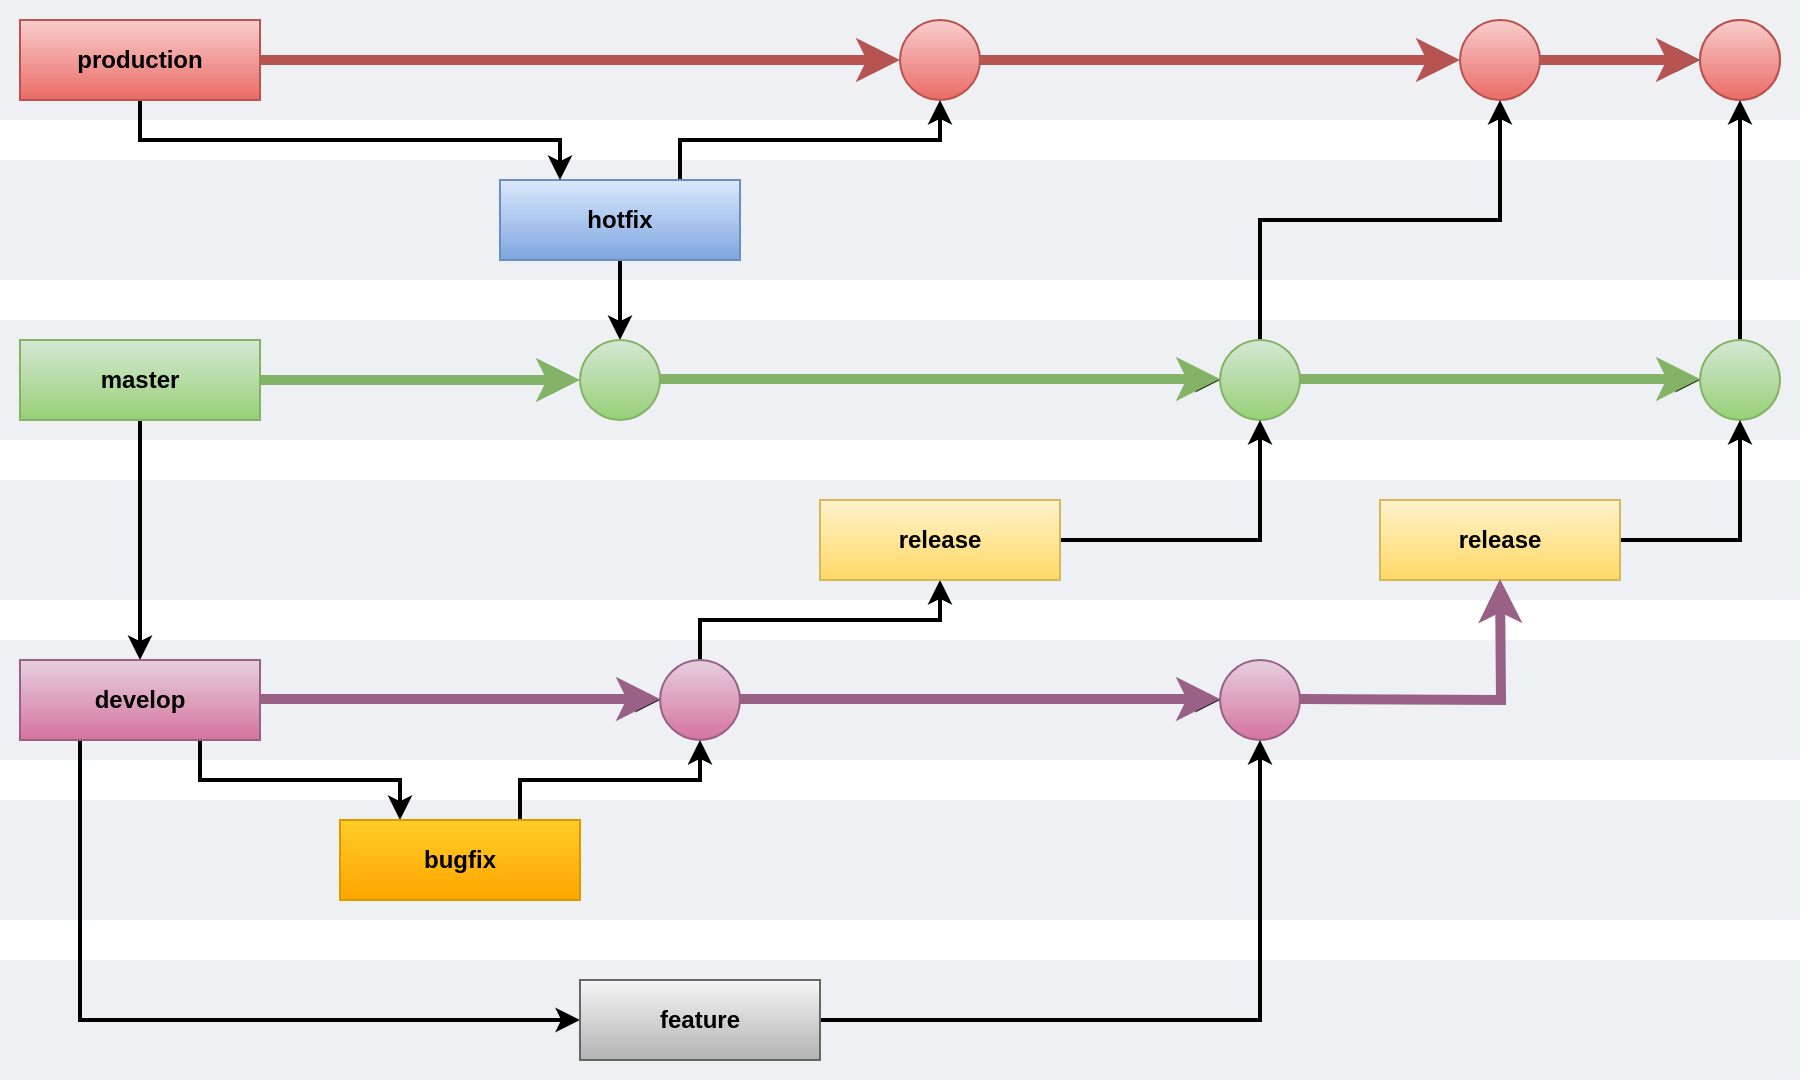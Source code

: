 <mxfile version="15.6.0" type="device"><diagram id="qq0F1tmvk6fEEs0AphSG" name="Page-1"><mxGraphModel dx="2272" dy="1829" grid="1" gridSize="10" guides="1" tooltips="1" connect="1" arrows="1" fold="1" page="1" pageScale="1" pageWidth="850" pageHeight="1100" math="0" shadow="0"><root><mxCell id="0"/><mxCell id="1" parent="0"/><mxCell id="VnrEtIwrlLiTd0tLUUzI-50" value="" style="fillColor=#EFF0F3;strokeColor=none;dashed=0;verticalAlign=top;fontStyle=1;fontColor=#232F3D;" parent="1" vertex="1"><mxGeometry x="-90" y="-50" width="900" height="60" as="geometry"/></mxCell><mxCell id="VnrEtIwrlLiTd0tLUUzI-49" value="" style="fillColor=#EFF0F3;strokeColor=none;dashed=0;verticalAlign=top;fontStyle=1;fontColor=#232F3D;" parent="1" vertex="1"><mxGeometry x="-90" y="30" width="900" height="60" as="geometry"/></mxCell><mxCell id="VnrEtIwrlLiTd0tLUUzI-48" value="" style="fillColor=#EFF0F3;strokeColor=none;dashed=0;verticalAlign=top;fontStyle=1;fontColor=#232F3D;" parent="1" vertex="1"><mxGeometry x="-90" y="430" width="900" height="60" as="geometry"/></mxCell><mxCell id="VnrEtIwrlLiTd0tLUUzI-43" value="" style="fillColor=#EFF0F3;strokeColor=none;dashed=0;verticalAlign=top;fontStyle=1;fontColor=#232F3D;" parent="1" vertex="1"><mxGeometry x="-90" y="350" width="900" height="60" as="geometry"/></mxCell><mxCell id="VnrEtIwrlLiTd0tLUUzI-42" value="" style="fillColor=#EFF0F3;strokeColor=none;dashed=0;verticalAlign=top;fontStyle=1;fontColor=#232F3D;" parent="1" vertex="1"><mxGeometry x="-90" y="110" width="900" height="60" as="geometry"/></mxCell><mxCell id="VnrEtIwrlLiTd0tLUUzI-39" value="" style="fillColor=#EFF0F3;strokeColor=none;dashed=0;verticalAlign=top;fontStyle=1;fontColor=#232F3D;" parent="1" vertex="1"><mxGeometry x="-90" y="190" width="900" height="60" as="geometry"/></mxCell><mxCell id="VnrEtIwrlLiTd0tLUUzI-38" value="" style="fillColor=#EFF0F3;strokeColor=none;dashed=0;verticalAlign=top;fontStyle=1;fontColor=#232F3D;" parent="1" vertex="1"><mxGeometry x="-90" y="270" width="900" height="60" as="geometry"/></mxCell><mxCell id="VnrEtIwrlLiTd0tLUUzI-3" style="edgeStyle=orthogonalEdgeStyle;rounded=0;orthogonalLoop=1;jettySize=auto;html=1;strokeWidth=5;startArrow=none;exitX=1;exitY=0.5;exitDx=0;exitDy=0;entryX=0;entryY=0.5;entryDx=0;entryDy=0;fillColor=#d5e8d4;gradientColor=#97d077;strokeColor=#82b366;fontStyle=1" parent="1" source="VnrEtIwrlLiTd0tLUUzI-1" target="VnrEtIwrlLiTd0tLUUzI-12" edge="1"><mxGeometry relative="1" as="geometry"><mxPoint x="150" y="190" as="sourcePoint"/><mxPoint x="120" y="210" as="targetPoint"/></mxGeometry></mxCell><mxCell id="VnrEtIwrlLiTd0tLUUzI-18" style="edgeStyle=orthogonalEdgeStyle;rounded=0;orthogonalLoop=1;jettySize=auto;html=1;entryX=0.5;entryY=0;entryDx=0;entryDy=0;strokeWidth=2;exitX=0.5;exitY=1;exitDx=0;exitDy=0;fontStyle=1" parent="1" source="VnrEtIwrlLiTd0tLUUzI-1" target="VnrEtIwrlLiTd0tLUUzI-5" edge="1"><mxGeometry relative="1" as="geometry"/></mxCell><mxCell id="VnrEtIwrlLiTd0tLUUzI-1" value="master" style="rounded=0;whiteSpace=wrap;html=1;fillColor=#d5e8d4;gradientColor=#97d077;strokeColor=#82b366;fontStyle=1" parent="1" vertex="1"><mxGeometry x="-80" y="120" width="120" height="40" as="geometry"/></mxCell><mxCell id="VnrEtIwrlLiTd0tLUUzI-11" style="edgeStyle=orthogonalEdgeStyle;rounded=0;orthogonalLoop=1;jettySize=auto;html=1;entryX=0.5;entryY=1;entryDx=0;entryDy=0;exitX=0.75;exitY=0;exitDx=0;exitDy=0;strokeWidth=2;fontStyle=1" parent="1" source="VnrEtIwrlLiTd0tLUUzI-4" target="VnrEtIwrlLiTd0tLUUzI-8" edge="1"><mxGeometry relative="1" as="geometry"/></mxCell><mxCell id="VnrEtIwrlLiTd0tLUUzI-35" style="edgeStyle=orthogonalEdgeStyle;rounded=0;orthogonalLoop=1;jettySize=auto;html=1;entryX=0.5;entryY=0;entryDx=0;entryDy=0;strokeWidth=2;fontStyle=1" parent="1" source="VnrEtIwrlLiTd0tLUUzI-4" target="VnrEtIwrlLiTd0tLUUzI-12" edge="1"><mxGeometry relative="1" as="geometry"/></mxCell><mxCell id="VnrEtIwrlLiTd0tLUUzI-4" value="hotfix" style="rounded=0;whiteSpace=wrap;html=1;fillColor=#dae8fc;gradientColor=#7ea6e0;strokeColor=#6c8ebf;fontStyle=1" parent="1" vertex="1"><mxGeometry x="160" y="40" width="120" height="40" as="geometry"/></mxCell><mxCell id="VnrEtIwrlLiTd0tLUUzI-20" style="edgeStyle=orthogonalEdgeStyle;rounded=0;orthogonalLoop=1;jettySize=auto;html=1;strokeWidth=2;exitX=0.75;exitY=1;exitDx=0;exitDy=0;entryX=0.25;entryY=0;entryDx=0;entryDy=0;fontStyle=1" parent="1" source="VnrEtIwrlLiTd0tLUUzI-5" target="VnrEtIwrlLiTd0tLUUzI-19" edge="1"><mxGeometry relative="1" as="geometry"/></mxCell><mxCell id="VnrEtIwrlLiTd0tLUUzI-22" style="edgeStyle=orthogonalEdgeStyle;rounded=0;orthogonalLoop=1;jettySize=auto;html=1;entryX=0;entryY=0.5;entryDx=0;entryDy=0;strokeWidth=2;fontStyle=1" parent="1" source="VnrEtIwrlLiTd0tLUUzI-5" target="VnrEtIwrlLiTd0tLUUzI-21" edge="1"><mxGeometry relative="1" as="geometry"/></mxCell><mxCell id="VnrEtIwrlLiTd0tLUUzI-25" style="edgeStyle=orthogonalEdgeStyle;rounded=0;orthogonalLoop=1;jettySize=auto;html=1;entryX=0;entryY=0.5;entryDx=0;entryDy=0;strokeWidth=2;exitX=0.25;exitY=1;exitDx=0;exitDy=0;fontStyle=1" parent="1" source="VnrEtIwrlLiTd0tLUUzI-5" target="VnrEtIwrlLiTd0tLUUzI-24" edge="1"><mxGeometry relative="1" as="geometry"><Array as="points"><mxPoint x="-50" y="460"/></Array></mxGeometry></mxCell><mxCell id="VnrEtIwrlLiTd0tLUUzI-5" value="develop" style="rounded=0;whiteSpace=wrap;html=1;fillColor=#e6d0de;gradientColor=#d5739d;strokeColor=#996185;fontStyle=1" parent="1" vertex="1"><mxGeometry x="-80" y="280" width="120" height="40" as="geometry"/></mxCell><mxCell id="VnrEtIwrlLiTd0tLUUzI-9" style="edgeStyle=orthogonalEdgeStyle;rounded=0;orthogonalLoop=1;jettySize=auto;html=1;entryX=0;entryY=0.5;entryDx=0;entryDy=0;strokeWidth=5;fillColor=#f8cecc;gradientColor=#ea6b66;strokeColor=#b85450;fontStyle=1" parent="1" source="VnrEtIwrlLiTd0tLUUzI-6" target="VnrEtIwrlLiTd0tLUUzI-8" edge="1"><mxGeometry relative="1" as="geometry"/></mxCell><mxCell id="VnrEtIwrlLiTd0tLUUzI-10" style="edgeStyle=orthogonalEdgeStyle;rounded=0;orthogonalLoop=1;jettySize=auto;html=1;entryX=0.25;entryY=0;entryDx=0;entryDy=0;exitX=0.5;exitY=1;exitDx=0;exitDy=0;strokeWidth=2;fontStyle=1" parent="1" source="VnrEtIwrlLiTd0tLUUzI-6" target="VnrEtIwrlLiTd0tLUUzI-4" edge="1"><mxGeometry relative="1" as="geometry"/></mxCell><mxCell id="VnrEtIwrlLiTd0tLUUzI-6" value="production" style="rounded=0;whiteSpace=wrap;html=1;fillColor=#f8cecc;gradientColor=#ea6b66;strokeColor=#b85450;fontStyle=1" parent="1" vertex="1"><mxGeometry x="-80" y="-40" width="120" height="40" as="geometry"/></mxCell><mxCell id="VnrEtIwrlLiTd0tLUUzI-15" style="edgeStyle=orthogonalEdgeStyle;rounded=0;orthogonalLoop=1;jettySize=auto;html=1;entryX=0;entryY=0.5;entryDx=0;entryDy=0;strokeWidth=5;fillColor=#f8cecc;gradientColor=#ea6b66;strokeColor=#b85450;fontStyle=1" parent="1" source="VnrEtIwrlLiTd0tLUUzI-8" target="VnrEtIwrlLiTd0tLUUzI-14" edge="1"><mxGeometry relative="1" as="geometry"/></mxCell><mxCell id="VnrEtIwrlLiTd0tLUUzI-8" value="" style="ellipse;whiteSpace=wrap;html=1;aspect=fixed;fillColor=#f8cecc;gradientColor=#ea6b66;strokeColor=#b85450;fontStyle=1" parent="1" vertex="1"><mxGeometry x="360" y="-40" width="40" height="40" as="geometry"/></mxCell><mxCell id="VnrEtIwrlLiTd0tLUUzI-17" style="edgeStyle=orthogonalEdgeStyle;rounded=0;orthogonalLoop=1;jettySize=auto;html=1;entryX=0;entryY=0.5;entryDx=0;entryDy=0;strokeWidth=2;fontStyle=1" parent="1" source="VnrEtIwrlLiTd0tLUUzI-12" target="VnrEtIwrlLiTd0tLUUzI-13" edge="1"><mxGeometry relative="1" as="geometry"/></mxCell><mxCell id="VnrEtIwrlLiTd0tLUUzI-16" style="edgeStyle=orthogonalEdgeStyle;rounded=0;orthogonalLoop=1;jettySize=auto;html=1;strokeWidth=2;exitX=0.5;exitY=0;exitDx=0;exitDy=0;fontStyle=1" parent="1" source="VnrEtIwrlLiTd0tLUUzI-13" target="VnrEtIwrlLiTd0tLUUzI-14" edge="1"><mxGeometry relative="1" as="geometry"/></mxCell><mxCell id="VnrEtIwrlLiTd0tLUUzI-36" style="edgeStyle=orthogonalEdgeStyle;rounded=0;orthogonalLoop=1;jettySize=auto;html=1;entryX=0;entryY=0.5;entryDx=0;entryDy=0;strokeWidth=2;fontStyle=1" parent="1" source="VnrEtIwrlLiTd0tLUUzI-13" target="VnrEtIwrlLiTd0tLUUzI-33" edge="1"><mxGeometry relative="1" as="geometry"/></mxCell><mxCell id="VnrEtIwrlLiTd0tLUUzI-13" value="" style="ellipse;whiteSpace=wrap;html=1;aspect=fixed;fillColor=#d5e8d4;gradientColor=#97d077;strokeColor=#82b366;fontStyle=1" parent="1" vertex="1"><mxGeometry x="520" y="120" width="40" height="40" as="geometry"/></mxCell><mxCell id="VnrEtIwrlLiTd0tLUUzI-54" style="edgeStyle=orthogonalEdgeStyle;rounded=0;orthogonalLoop=1;jettySize=auto;html=1;entryX=0;entryY=0.5;entryDx=0;entryDy=0;strokeWidth=2;fontStyle=1" parent="1" source="VnrEtIwrlLiTd0tLUUzI-14" target="VnrEtIwrlLiTd0tLUUzI-52" edge="1"><mxGeometry relative="1" as="geometry"/></mxCell><mxCell id="setid46AZ5_Y7ebmjQQA-10" value="" style="edgeStyle=orthogonalEdgeStyle;rounded=0;orthogonalLoop=1;jettySize=auto;html=1;strokeWidth=5;fillColor=#f8cecc;gradientColor=#ea6b66;strokeColor=#b85450;fontStyle=1" edge="1" parent="1" source="VnrEtIwrlLiTd0tLUUzI-14" target="setid46AZ5_Y7ebmjQQA-9"><mxGeometry relative="1" as="geometry"/></mxCell><mxCell id="VnrEtIwrlLiTd0tLUUzI-14" value="" style="ellipse;whiteSpace=wrap;html=1;aspect=fixed;fillColor=#f8cecc;gradientColor=#ea6b66;strokeColor=#b85450;fontStyle=1" parent="1" vertex="1"><mxGeometry x="640" y="-40" width="40" height="40" as="geometry"/></mxCell><mxCell id="VnrEtIwrlLiTd0tLUUzI-23" style="edgeStyle=orthogonalEdgeStyle;rounded=0;orthogonalLoop=1;jettySize=auto;html=1;entryX=0.5;entryY=1;entryDx=0;entryDy=0;strokeWidth=2;exitX=0.75;exitY=0;exitDx=0;exitDy=0;fontStyle=1" parent="1" source="VnrEtIwrlLiTd0tLUUzI-19" target="VnrEtIwrlLiTd0tLUUzI-21" edge="1"><mxGeometry relative="1" as="geometry"/></mxCell><mxCell id="VnrEtIwrlLiTd0tLUUzI-19" value="bugfix" style="rounded=0;whiteSpace=wrap;html=1;fillColor=#ffcd28;gradientColor=#ffa500;strokeColor=#d79b00;fontStyle=1" parent="1" vertex="1"><mxGeometry x="80" y="360" width="120" height="40" as="geometry"/></mxCell><mxCell id="VnrEtIwrlLiTd0tLUUzI-28" style="edgeStyle=orthogonalEdgeStyle;rounded=0;orthogonalLoop=1;jettySize=auto;html=1;entryX=0;entryY=0.5;entryDx=0;entryDy=0;strokeWidth=2;fontStyle=1" parent="1" source="VnrEtIwrlLiTd0tLUUzI-21" target="VnrEtIwrlLiTd0tLUUzI-26" edge="1"><mxGeometry relative="1" as="geometry"/></mxCell><mxCell id="VnrEtIwrlLiTd0tLUUzI-31" style="edgeStyle=orthogonalEdgeStyle;rounded=0;orthogonalLoop=1;jettySize=auto;html=1;entryX=0.5;entryY=1;entryDx=0;entryDy=0;strokeWidth=2;exitX=0.5;exitY=0;exitDx=0;exitDy=0;fontStyle=1" parent="1" source="VnrEtIwrlLiTd0tLUUzI-21" target="VnrEtIwrlLiTd0tLUUzI-30" edge="1"><mxGeometry relative="1" as="geometry"/></mxCell><mxCell id="VnrEtIwrlLiTd0tLUUzI-21" value="" style="ellipse;whiteSpace=wrap;html=1;aspect=fixed;fillColor=#e6d0de;gradientColor=#d5739d;strokeColor=#996185;fontStyle=1" parent="1" vertex="1"><mxGeometry x="240" y="280" width="40" height="40" as="geometry"/></mxCell><mxCell id="VnrEtIwrlLiTd0tLUUzI-27" style="edgeStyle=orthogonalEdgeStyle;rounded=0;orthogonalLoop=1;jettySize=auto;html=1;entryX=0.5;entryY=1;entryDx=0;entryDy=0;strokeWidth=2;exitX=1;exitY=0.5;exitDx=0;exitDy=0;fontStyle=1" parent="1" source="VnrEtIwrlLiTd0tLUUzI-24" target="VnrEtIwrlLiTd0tLUUzI-26" edge="1"><mxGeometry relative="1" as="geometry"><mxPoint x="440" y="500" as="sourcePoint"/><Array as="points"><mxPoint x="540" y="460"/></Array></mxGeometry></mxCell><mxCell id="VnrEtIwrlLiTd0tLUUzI-24" value="feature" style="rounded=0;whiteSpace=wrap;html=1;fillColor=#f5f5f5;gradientColor=#b3b3b3;strokeColor=#666666;fontStyle=1" parent="1" vertex="1"><mxGeometry x="200" y="440" width="120" height="40" as="geometry"/></mxCell><mxCell id="setid46AZ5_Y7ebmjQQA-3" style="edgeStyle=orthogonalEdgeStyle;rounded=0;orthogonalLoop=1;jettySize=auto;html=1;entryX=0.5;entryY=1;entryDx=0;entryDy=0;strokeWidth=2;fontStyle=1" edge="1" parent="1" source="VnrEtIwrlLiTd0tLUUzI-26" target="setid46AZ5_Y7ebmjQQA-1"><mxGeometry relative="1" as="geometry"/></mxCell><mxCell id="VnrEtIwrlLiTd0tLUUzI-26" value="" style="ellipse;whiteSpace=wrap;html=1;aspect=fixed;fillColor=#e6d0de;gradientColor=#d5739d;strokeColor=#996185;fontStyle=1" parent="1" vertex="1"><mxGeometry x="520" y="280" width="40" height="40" as="geometry"/></mxCell><mxCell id="VnrEtIwrlLiTd0tLUUzI-32" style="edgeStyle=orthogonalEdgeStyle;rounded=0;orthogonalLoop=1;jettySize=auto;html=1;entryX=0.5;entryY=1;entryDx=0;entryDy=0;strokeWidth=2;exitX=1;exitY=0.5;exitDx=0;exitDy=0;fontStyle=1" parent="1" source="VnrEtIwrlLiTd0tLUUzI-30" target="VnrEtIwrlLiTd0tLUUzI-13" edge="1"><mxGeometry relative="1" as="geometry"/></mxCell><mxCell id="VnrEtIwrlLiTd0tLUUzI-30" value="release" style="rounded=0;whiteSpace=wrap;html=1;fillColor=#fff2cc;gradientColor=#ffd966;strokeColor=#d6b656;fontStyle=1" parent="1" vertex="1"><mxGeometry x="320" y="200" width="120" height="40" as="geometry"/></mxCell><mxCell id="VnrEtIwrlLiTd0tLUUzI-53" style="edgeStyle=orthogonalEdgeStyle;rounded=0;orthogonalLoop=1;jettySize=auto;html=1;entryX=0.5;entryY=1;entryDx=0;entryDy=0;strokeWidth=2;fontStyle=1" parent="1" source="VnrEtIwrlLiTd0tLUUzI-33" target="VnrEtIwrlLiTd0tLUUzI-52" edge="1"><mxGeometry relative="1" as="geometry"/></mxCell><mxCell id="VnrEtIwrlLiTd0tLUUzI-33" value="" style="ellipse;whiteSpace=wrap;html=1;aspect=fixed;fillColor=#d5e8d4;gradientColor=#97d077;strokeColor=#82b366;fontStyle=1" parent="1" vertex="1"><mxGeometry x="760" y="120" width="40" height="40" as="geometry"/></mxCell><mxCell id="VnrEtIwrlLiTd0tLUUzI-12" value="" style="ellipse;whiteSpace=wrap;html=1;aspect=fixed;fillColor=#d5e8d4;gradientColor=#97d077;strokeColor=#82b366;fontStyle=1" parent="1" vertex="1"><mxGeometry x="200" y="120" width="40" height="40" as="geometry"/></mxCell><mxCell id="VnrEtIwrlLiTd0tLUUzI-52" value="" style="ellipse;whiteSpace=wrap;html=1;aspect=fixed;fillColor=#f8cecc;gradientColor=#ea6b66;strokeColor=#b85450;fontStyle=1" parent="1" vertex="1"><mxGeometry x="760" y="-40" width="40" height="40" as="geometry"/></mxCell><mxCell id="setid46AZ5_Y7ebmjQQA-2" style="edgeStyle=orthogonalEdgeStyle;rounded=0;orthogonalLoop=1;jettySize=auto;html=1;entryX=0.5;entryY=1;entryDx=0;entryDy=0;strokeWidth=2;fontStyle=1" edge="1" parent="1" source="setid46AZ5_Y7ebmjQQA-1" target="VnrEtIwrlLiTd0tLUUzI-33"><mxGeometry relative="1" as="geometry"/></mxCell><mxCell id="setid46AZ5_Y7ebmjQQA-1" value="release" style="rounded=0;whiteSpace=wrap;html=1;fillColor=#fff2cc;gradientColor=#ffd966;strokeColor=#d6b656;fontStyle=1" vertex="1" parent="1"><mxGeometry x="600" y="200" width="120" height="40" as="geometry"/></mxCell><mxCell id="setid46AZ5_Y7ebmjQQA-4" style="edgeStyle=orthogonalEdgeStyle;rounded=0;orthogonalLoop=1;jettySize=auto;html=1;entryX=0;entryY=0.5;entryDx=0;entryDy=0;strokeWidth=5;fillColor=#e6d0de;gradientColor=#d5739d;strokeColor=#996185;fontStyle=1" edge="1" parent="1"><mxGeometry relative="1" as="geometry"><mxPoint x="280" y="299.5" as="sourcePoint"/><mxPoint x="520" y="299.5" as="targetPoint"/></mxGeometry></mxCell><mxCell id="setid46AZ5_Y7ebmjQQA-5" style="edgeStyle=orthogonalEdgeStyle;rounded=0;orthogonalLoop=1;jettySize=auto;html=1;entryX=0;entryY=0.5;entryDx=0;entryDy=0;strokeWidth=5;fillColor=#e6d0de;gradientColor=#d5739d;strokeColor=#996185;fontStyle=1" edge="1" parent="1"><mxGeometry relative="1" as="geometry"><mxPoint x="40" y="299.5" as="sourcePoint"/><mxPoint x="240" y="299.5" as="targetPoint"/></mxGeometry></mxCell><mxCell id="setid46AZ5_Y7ebmjQQA-6" style="edgeStyle=orthogonalEdgeStyle;rounded=0;orthogonalLoop=1;jettySize=auto;html=1;entryX=0.5;entryY=1;entryDx=0;entryDy=0;strokeWidth=5;fillColor=#e6d0de;gradientColor=#d5739d;strokeColor=#996185;fontStyle=1" edge="1" parent="1"><mxGeometry relative="1" as="geometry"><mxPoint x="560" y="299.5" as="sourcePoint"/><mxPoint x="660" y="239.5" as="targetPoint"/></mxGeometry></mxCell><mxCell id="setid46AZ5_Y7ebmjQQA-7" style="edgeStyle=orthogonalEdgeStyle;rounded=0;orthogonalLoop=1;jettySize=auto;html=1;entryX=0;entryY=0.5;entryDx=0;entryDy=0;strokeWidth=5;fillColor=#d5e8d4;gradientColor=#97d077;strokeColor=#82b366;fontStyle=1" edge="1" parent="1"><mxGeometry relative="1" as="geometry"><mxPoint x="560" y="139.5" as="sourcePoint"/><mxPoint x="760" y="139.5" as="targetPoint"/></mxGeometry></mxCell><mxCell id="setid46AZ5_Y7ebmjQQA-8" style="edgeStyle=orthogonalEdgeStyle;rounded=0;orthogonalLoop=1;jettySize=auto;html=1;entryX=0;entryY=0.5;entryDx=0;entryDy=0;strokeWidth=5;fillColor=#d5e8d4;gradientColor=#97d077;strokeColor=#82b366;fontStyle=1" edge="1" parent="1"><mxGeometry relative="1" as="geometry"><mxPoint x="240" y="139.5" as="sourcePoint"/><mxPoint x="520" y="139.5" as="targetPoint"/></mxGeometry></mxCell><mxCell id="setid46AZ5_Y7ebmjQQA-9" value="" style="ellipse;whiteSpace=wrap;html=1;aspect=fixed;fillColor=#f8cecc;gradientColor=#ea6b66;strokeColor=#b85450;fontStyle=1" vertex="1" parent="1"><mxGeometry x="760" y="-40" width="40" height="40" as="geometry"/></mxCell></root></mxGraphModel></diagram></mxfile>
